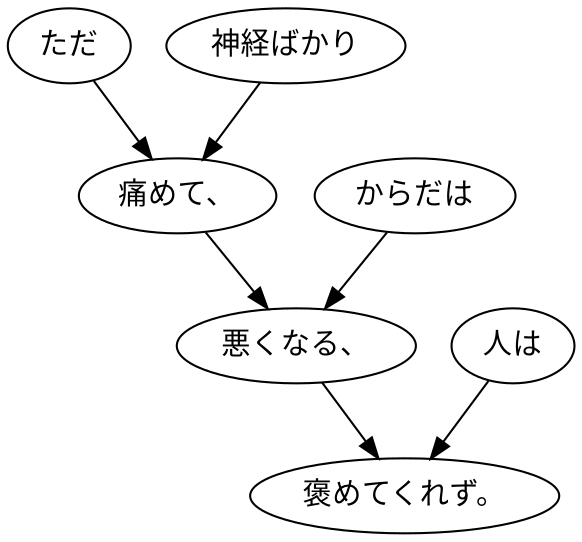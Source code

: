 digraph graph5364 {
	node0 [label="ただ"];
	node1 [label="神経ばかり"];
	node2 [label="痛めて、"];
	node3 [label="からだは"];
	node4 [label="悪くなる、"];
	node5 [label="人は"];
	node6 [label="褒めてくれず。"];
	node0 -> node2;
	node1 -> node2;
	node2 -> node4;
	node3 -> node4;
	node4 -> node6;
	node5 -> node6;
}
